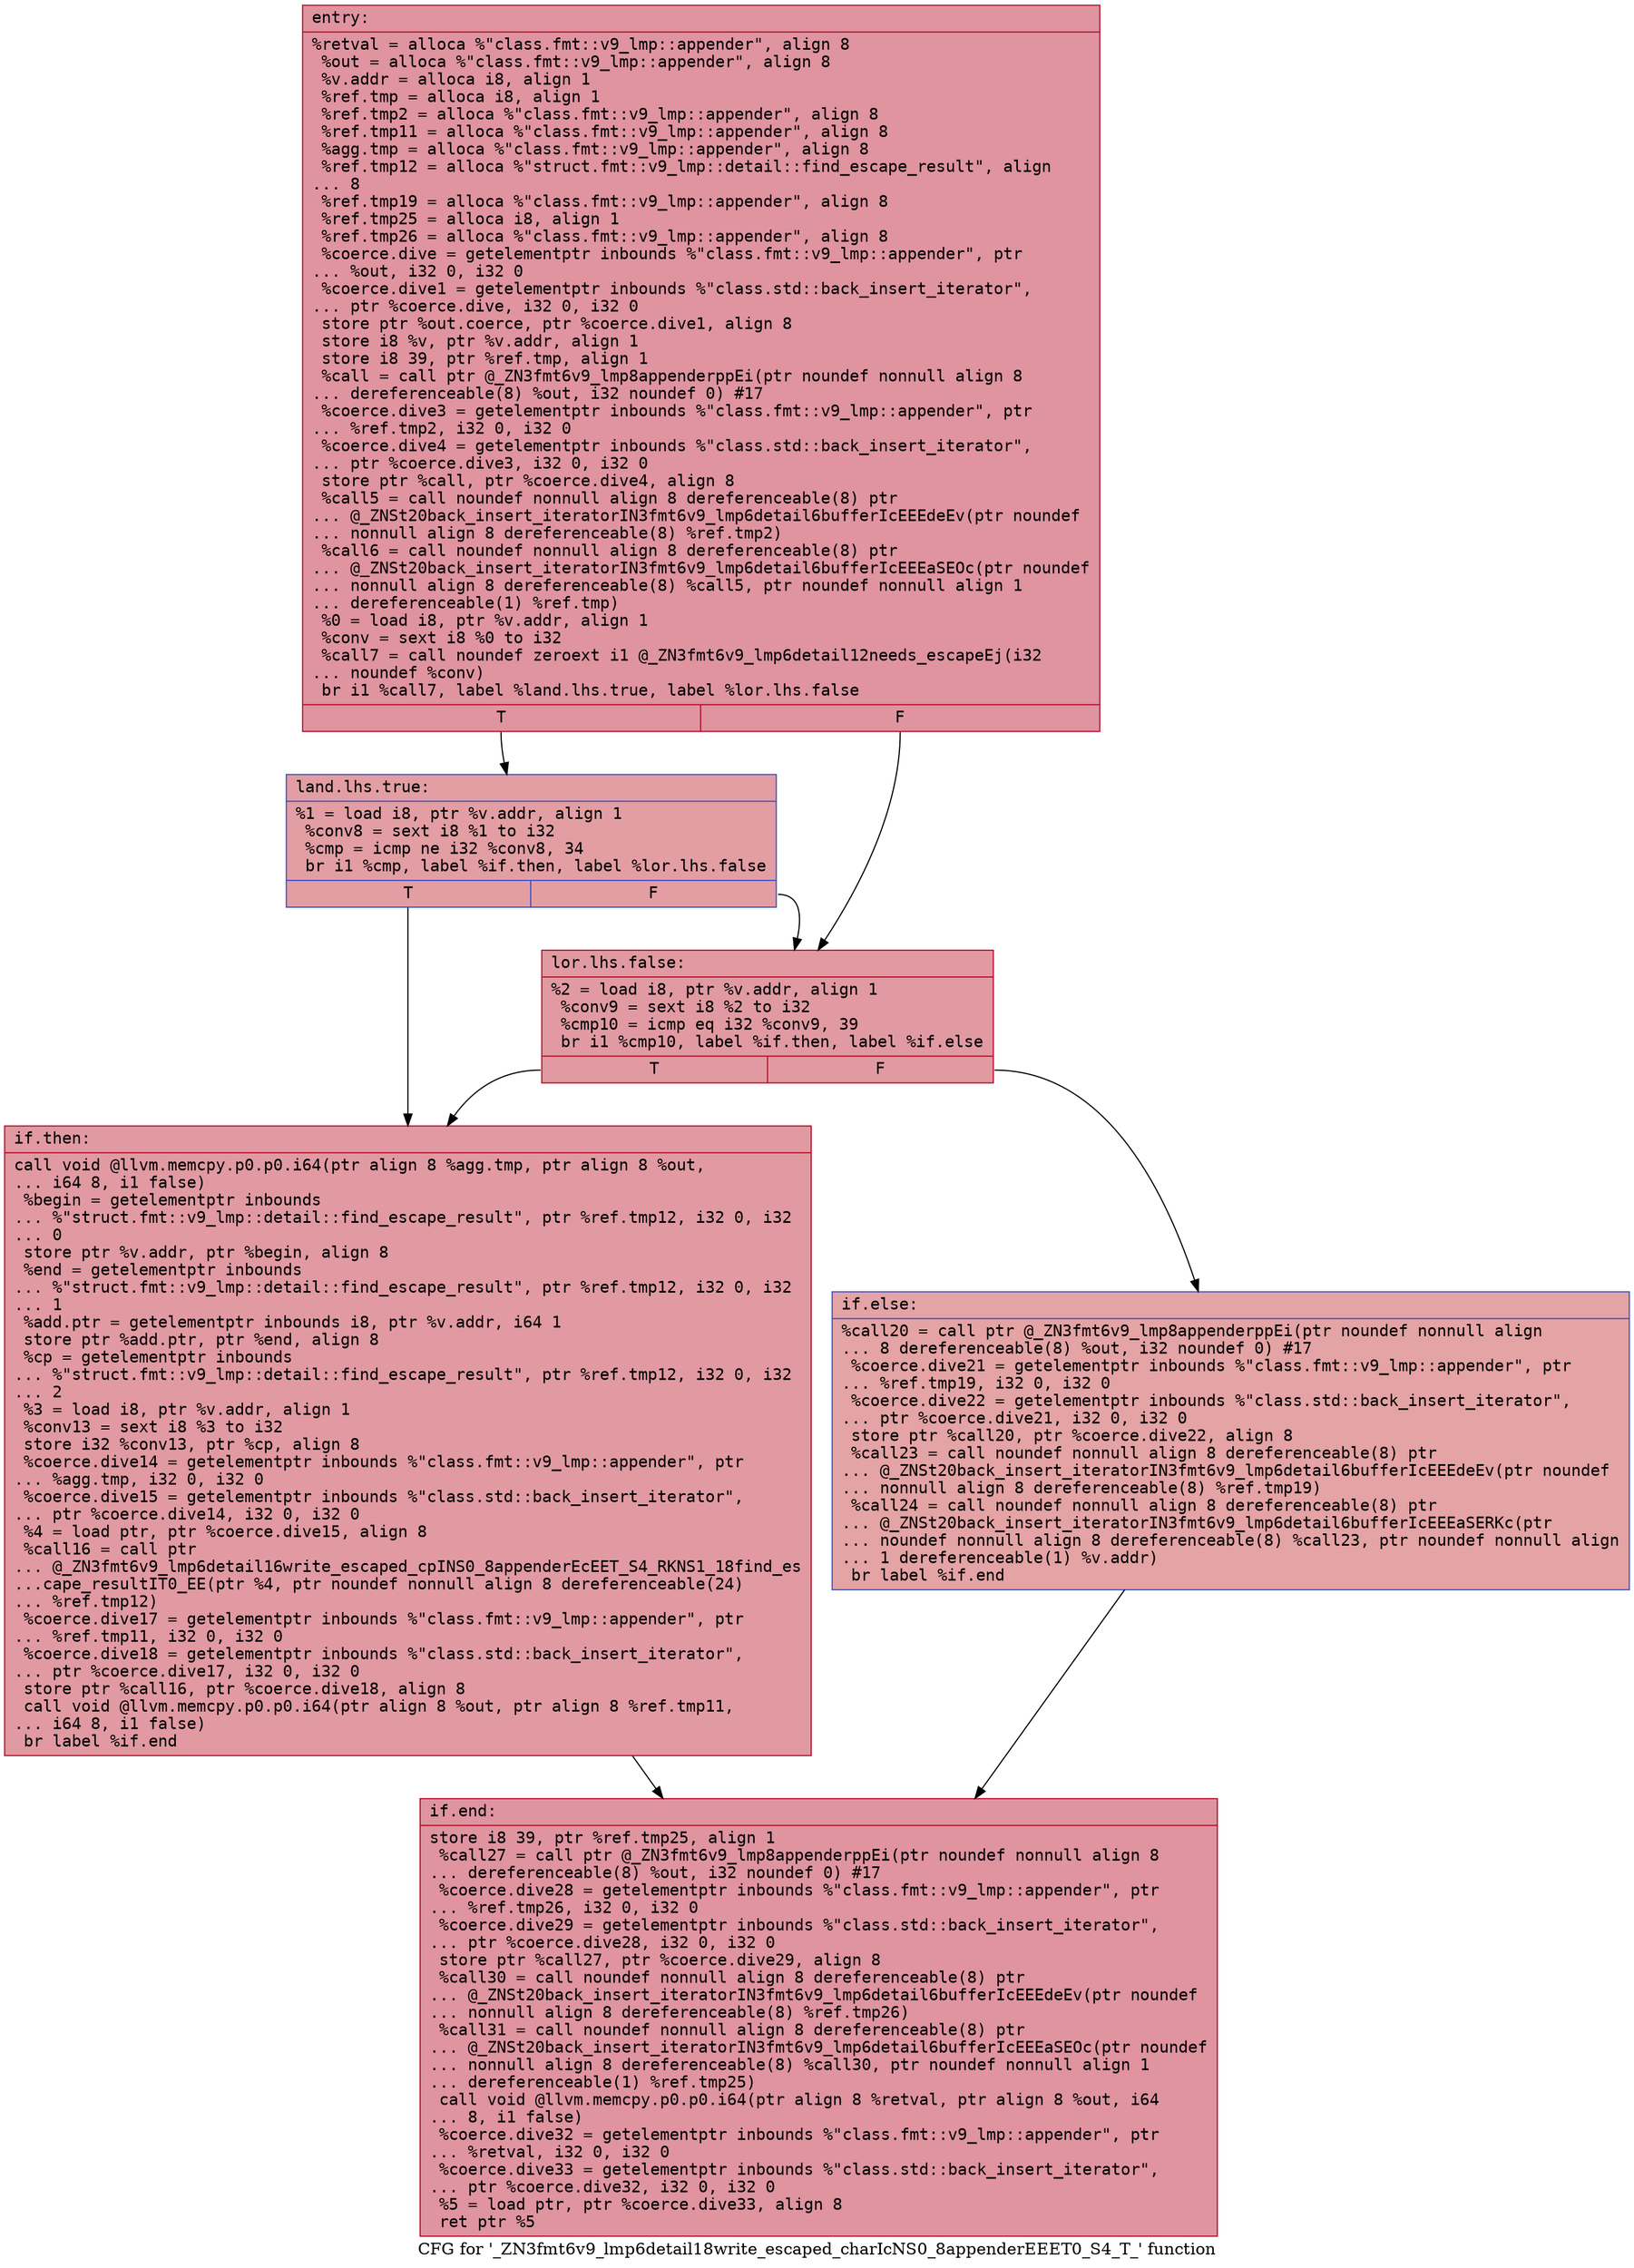 digraph "CFG for '_ZN3fmt6v9_lmp6detail18write_escaped_charIcNS0_8appenderEEET0_S4_T_' function" {
	label="CFG for '_ZN3fmt6v9_lmp6detail18write_escaped_charIcNS0_8appenderEEET0_S4_T_' function";

	Node0x55fec31b0ba0 [shape=record,color="#b70d28ff", style=filled, fillcolor="#b70d2870" fontname="Courier",label="{entry:\l|  %retval = alloca %\"class.fmt::v9_lmp::appender\", align 8\l  %out = alloca %\"class.fmt::v9_lmp::appender\", align 8\l  %v.addr = alloca i8, align 1\l  %ref.tmp = alloca i8, align 1\l  %ref.tmp2 = alloca %\"class.fmt::v9_lmp::appender\", align 8\l  %ref.tmp11 = alloca %\"class.fmt::v9_lmp::appender\", align 8\l  %agg.tmp = alloca %\"class.fmt::v9_lmp::appender\", align 8\l  %ref.tmp12 = alloca %\"struct.fmt::v9_lmp::detail::find_escape_result\", align\l... 8\l  %ref.tmp19 = alloca %\"class.fmt::v9_lmp::appender\", align 8\l  %ref.tmp25 = alloca i8, align 1\l  %ref.tmp26 = alloca %\"class.fmt::v9_lmp::appender\", align 8\l  %coerce.dive = getelementptr inbounds %\"class.fmt::v9_lmp::appender\", ptr\l... %out, i32 0, i32 0\l  %coerce.dive1 = getelementptr inbounds %\"class.std::back_insert_iterator\",\l... ptr %coerce.dive, i32 0, i32 0\l  store ptr %out.coerce, ptr %coerce.dive1, align 8\l  store i8 %v, ptr %v.addr, align 1\l  store i8 39, ptr %ref.tmp, align 1\l  %call = call ptr @_ZN3fmt6v9_lmp8appenderppEi(ptr noundef nonnull align 8\l... dereferenceable(8) %out, i32 noundef 0) #17\l  %coerce.dive3 = getelementptr inbounds %\"class.fmt::v9_lmp::appender\", ptr\l... %ref.tmp2, i32 0, i32 0\l  %coerce.dive4 = getelementptr inbounds %\"class.std::back_insert_iterator\",\l... ptr %coerce.dive3, i32 0, i32 0\l  store ptr %call, ptr %coerce.dive4, align 8\l  %call5 = call noundef nonnull align 8 dereferenceable(8) ptr\l... @_ZNSt20back_insert_iteratorIN3fmt6v9_lmp6detail6bufferIcEEEdeEv(ptr noundef\l... nonnull align 8 dereferenceable(8) %ref.tmp2)\l  %call6 = call noundef nonnull align 8 dereferenceable(8) ptr\l... @_ZNSt20back_insert_iteratorIN3fmt6v9_lmp6detail6bufferIcEEEaSEOc(ptr noundef\l... nonnull align 8 dereferenceable(8) %call5, ptr noundef nonnull align 1\l... dereferenceable(1) %ref.tmp)\l  %0 = load i8, ptr %v.addr, align 1\l  %conv = sext i8 %0 to i32\l  %call7 = call noundef zeroext i1 @_ZN3fmt6v9_lmp6detail12needs_escapeEj(i32\l... noundef %conv)\l  br i1 %call7, label %land.lhs.true, label %lor.lhs.false\l|{<s0>T|<s1>F}}"];
	Node0x55fec31b0ba0:s0 -> Node0x55fec31b2320[tooltip="entry -> land.lhs.true\nProbability 50.00%" ];
	Node0x55fec31b0ba0:s1 -> Node0x55fec31b23d0[tooltip="entry -> lor.lhs.false\nProbability 50.00%" ];
	Node0x55fec31b2320 [shape=record,color="#3d50c3ff", style=filled, fillcolor="#be242e70" fontname="Courier",label="{land.lhs.true:\l|  %1 = load i8, ptr %v.addr, align 1\l  %conv8 = sext i8 %1 to i32\l  %cmp = icmp ne i32 %conv8, 34\l  br i1 %cmp, label %if.then, label %lor.lhs.false\l|{<s0>T|<s1>F}}"];
	Node0x55fec31b2320:s0 -> Node0x55fec31b28e0[tooltip="land.lhs.true -> if.then\nProbability 50.00%" ];
	Node0x55fec31b2320:s1 -> Node0x55fec31b23d0[tooltip="land.lhs.true -> lor.lhs.false\nProbability 50.00%" ];
	Node0x55fec31b23d0 [shape=record,color="#b70d28ff", style=filled, fillcolor="#bb1b2c70" fontname="Courier",label="{lor.lhs.false:\l|  %2 = load i8, ptr %v.addr, align 1\l  %conv9 = sext i8 %2 to i32\l  %cmp10 = icmp eq i32 %conv9, 39\l  br i1 %cmp10, label %if.then, label %if.else\l|{<s0>T|<s1>F}}"];
	Node0x55fec31b23d0:s0 -> Node0x55fec31b28e0[tooltip="lor.lhs.false -> if.then\nProbability 50.00%" ];
	Node0x55fec31b23d0:s1 -> Node0x55fec31b2bf0[tooltip="lor.lhs.false -> if.else\nProbability 50.00%" ];
	Node0x55fec31b28e0 [shape=record,color="#b70d28ff", style=filled, fillcolor="#bb1b2c70" fontname="Courier",label="{if.then:\l|  call void @llvm.memcpy.p0.p0.i64(ptr align 8 %agg.tmp, ptr align 8 %out,\l... i64 8, i1 false)\l  %begin = getelementptr inbounds\l... %\"struct.fmt::v9_lmp::detail::find_escape_result\", ptr %ref.tmp12, i32 0, i32\l... 0\l  store ptr %v.addr, ptr %begin, align 8\l  %end = getelementptr inbounds\l... %\"struct.fmt::v9_lmp::detail::find_escape_result\", ptr %ref.tmp12, i32 0, i32\l... 1\l  %add.ptr = getelementptr inbounds i8, ptr %v.addr, i64 1\l  store ptr %add.ptr, ptr %end, align 8\l  %cp = getelementptr inbounds\l... %\"struct.fmt::v9_lmp::detail::find_escape_result\", ptr %ref.tmp12, i32 0, i32\l... 2\l  %3 = load i8, ptr %v.addr, align 1\l  %conv13 = sext i8 %3 to i32\l  store i32 %conv13, ptr %cp, align 8\l  %coerce.dive14 = getelementptr inbounds %\"class.fmt::v9_lmp::appender\", ptr\l... %agg.tmp, i32 0, i32 0\l  %coerce.dive15 = getelementptr inbounds %\"class.std::back_insert_iterator\",\l... ptr %coerce.dive14, i32 0, i32 0\l  %4 = load ptr, ptr %coerce.dive15, align 8\l  %call16 = call ptr\l... @_ZN3fmt6v9_lmp6detail16write_escaped_cpINS0_8appenderEcEET_S4_RKNS1_18find_es\l...cape_resultIT0_EE(ptr %4, ptr noundef nonnull align 8 dereferenceable(24)\l... %ref.tmp12)\l  %coerce.dive17 = getelementptr inbounds %\"class.fmt::v9_lmp::appender\", ptr\l... %ref.tmp11, i32 0, i32 0\l  %coerce.dive18 = getelementptr inbounds %\"class.std::back_insert_iterator\",\l... ptr %coerce.dive17, i32 0, i32 0\l  store ptr %call16, ptr %coerce.dive18, align 8\l  call void @llvm.memcpy.p0.p0.i64(ptr align 8 %out, ptr align 8 %ref.tmp11,\l... i64 8, i1 false)\l  br label %if.end\l}"];
	Node0x55fec31b28e0 -> Node0x55fec31b3e10[tooltip="if.then -> if.end\nProbability 100.00%" ];
	Node0x55fec31b2bf0 [shape=record,color="#3d50c3ff", style=filled, fillcolor="#c32e3170" fontname="Courier",label="{if.else:\l|  %call20 = call ptr @_ZN3fmt6v9_lmp8appenderppEi(ptr noundef nonnull align\l... 8 dereferenceable(8) %out, i32 noundef 0) #17\l  %coerce.dive21 = getelementptr inbounds %\"class.fmt::v9_lmp::appender\", ptr\l... %ref.tmp19, i32 0, i32 0\l  %coerce.dive22 = getelementptr inbounds %\"class.std::back_insert_iterator\",\l... ptr %coerce.dive21, i32 0, i32 0\l  store ptr %call20, ptr %coerce.dive22, align 8\l  %call23 = call noundef nonnull align 8 dereferenceable(8) ptr\l... @_ZNSt20back_insert_iteratorIN3fmt6v9_lmp6detail6bufferIcEEEdeEv(ptr noundef\l... nonnull align 8 dereferenceable(8) %ref.tmp19)\l  %call24 = call noundef nonnull align 8 dereferenceable(8) ptr\l... @_ZNSt20back_insert_iteratorIN3fmt6v9_lmp6detail6bufferIcEEEaSERKc(ptr\l... noundef nonnull align 8 dereferenceable(8) %call23, ptr noundef nonnull align\l... 1 dereferenceable(1) %v.addr)\l  br label %if.end\l}"];
	Node0x55fec31b2bf0 -> Node0x55fec31b3e10[tooltip="if.else -> if.end\nProbability 100.00%" ];
	Node0x55fec31b3e10 [shape=record,color="#b70d28ff", style=filled, fillcolor="#b70d2870" fontname="Courier",label="{if.end:\l|  store i8 39, ptr %ref.tmp25, align 1\l  %call27 = call ptr @_ZN3fmt6v9_lmp8appenderppEi(ptr noundef nonnull align 8\l... dereferenceable(8) %out, i32 noundef 0) #17\l  %coerce.dive28 = getelementptr inbounds %\"class.fmt::v9_lmp::appender\", ptr\l... %ref.tmp26, i32 0, i32 0\l  %coerce.dive29 = getelementptr inbounds %\"class.std::back_insert_iterator\",\l... ptr %coerce.dive28, i32 0, i32 0\l  store ptr %call27, ptr %coerce.dive29, align 8\l  %call30 = call noundef nonnull align 8 dereferenceable(8) ptr\l... @_ZNSt20back_insert_iteratorIN3fmt6v9_lmp6detail6bufferIcEEEdeEv(ptr noundef\l... nonnull align 8 dereferenceable(8) %ref.tmp26)\l  %call31 = call noundef nonnull align 8 dereferenceable(8) ptr\l... @_ZNSt20back_insert_iteratorIN3fmt6v9_lmp6detail6bufferIcEEEaSEOc(ptr noundef\l... nonnull align 8 dereferenceable(8) %call30, ptr noundef nonnull align 1\l... dereferenceable(1) %ref.tmp25)\l  call void @llvm.memcpy.p0.p0.i64(ptr align 8 %retval, ptr align 8 %out, i64\l... 8, i1 false)\l  %coerce.dive32 = getelementptr inbounds %\"class.fmt::v9_lmp::appender\", ptr\l... %retval, i32 0, i32 0\l  %coerce.dive33 = getelementptr inbounds %\"class.std::back_insert_iterator\",\l... ptr %coerce.dive32, i32 0, i32 0\l  %5 = load ptr, ptr %coerce.dive33, align 8\l  ret ptr %5\l}"];
}
